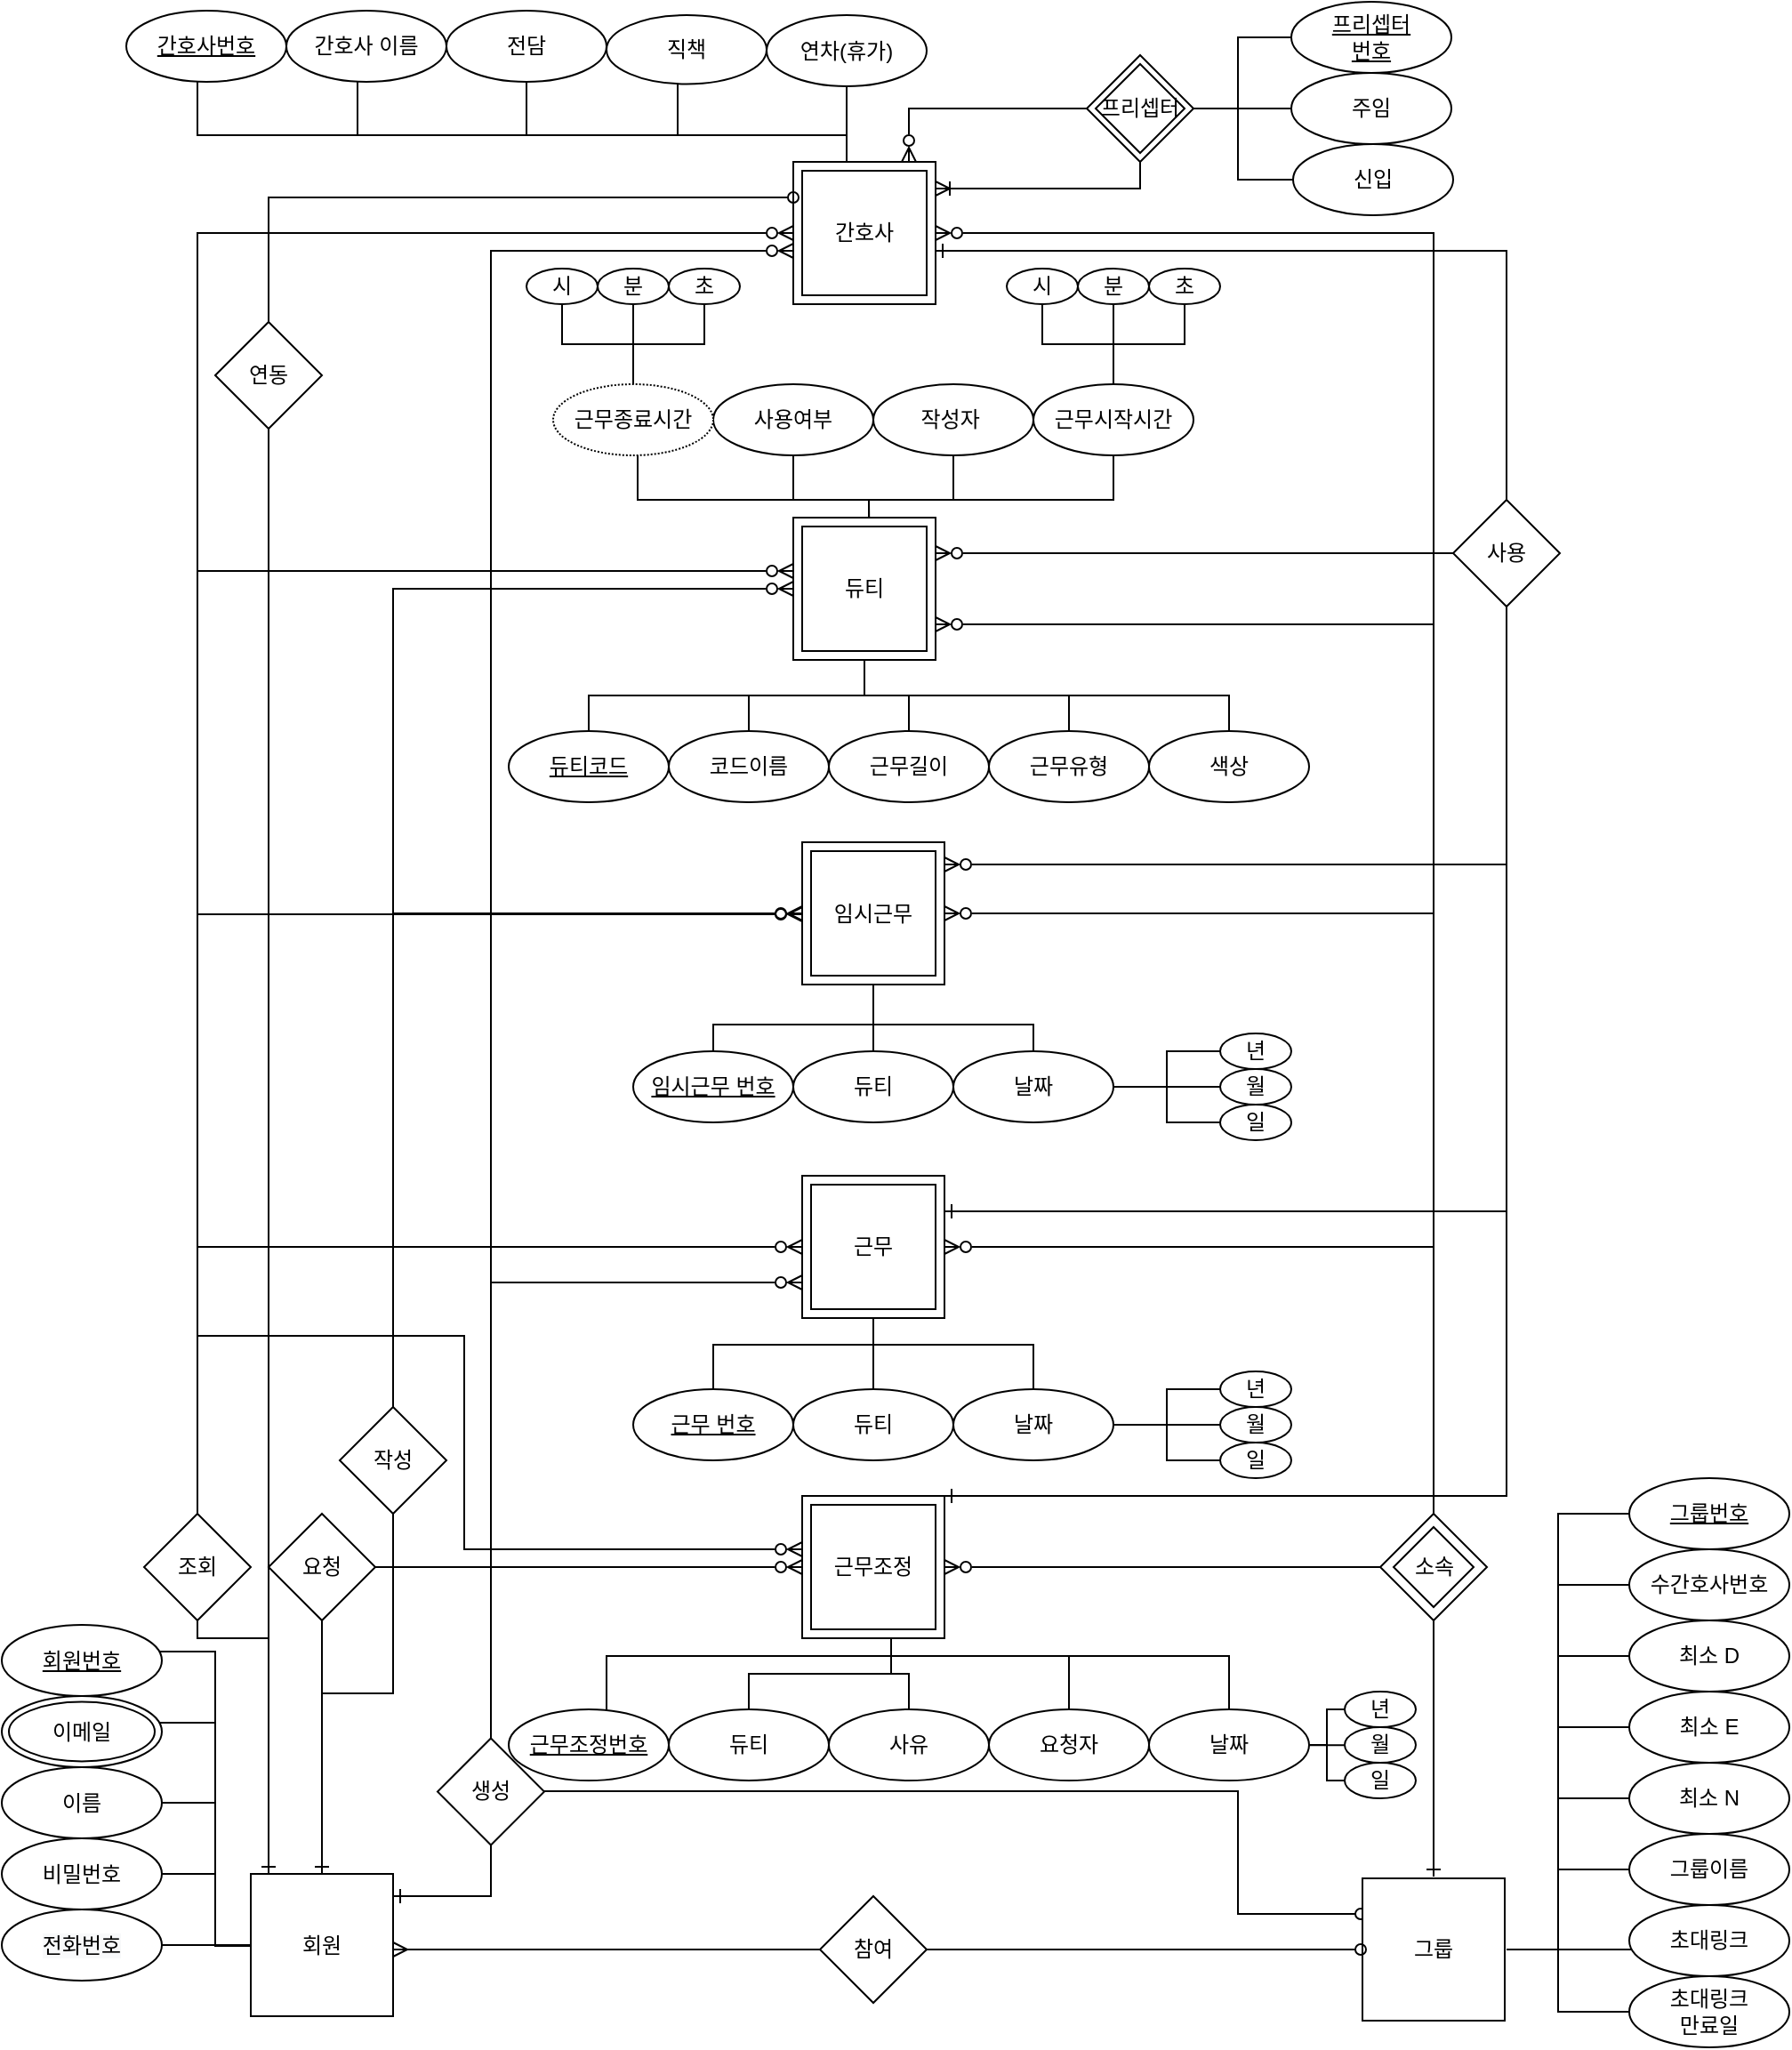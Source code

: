 <mxfile version="18.0.2" type="github">
  <diagram id="4EpchtD3IDfHmD8kFyGa" name="Page-1">
    <mxGraphModel dx="3609" dy="1096" grid="0" gridSize="10" guides="1" tooltips="1" connect="1" arrows="1" fold="1" page="0" pageScale="1" pageWidth="827" pageHeight="1169" math="0" shadow="0">
      <root>
        <mxCell id="0" />
        <mxCell id="1" parent="0" />
        <mxCell id="8fKw8b_0YmTUgYmf6SGM-448" style="edgeStyle=orthogonalEdgeStyle;rounded=0;orthogonalLoop=1;jettySize=auto;html=1;startArrow=ERmany;startFill=0;endArrow=none;endFill=0;" parent="1" source="8fKw8b_0YmTUgYmf6SGM-443" target="8fKw8b_0YmTUgYmf6SGM-446" edge="1">
          <mxGeometry relative="1" as="geometry">
            <Array as="points">
              <mxPoint x="-1755" y="765" />
              <mxPoint x="-1755" y="765" />
            </Array>
          </mxGeometry>
        </mxCell>
        <mxCell id="8fKw8b_0YmTUgYmf6SGM-471" style="edgeStyle=orthogonalEdgeStyle;rounded=0;orthogonalLoop=1;jettySize=auto;html=1;startArrow=ERone;startFill=0;endArrow=none;endFill=0;" parent="1" source="8fKw8b_0YmTUgYmf6SGM-443" target="8fKw8b_0YmTUgYmf6SGM-470" edge="1">
          <mxGeometry relative="1" as="geometry">
            <Array as="points">
              <mxPoint x="-1835" y="735" />
            </Array>
          </mxGeometry>
        </mxCell>
        <mxCell id="8fKw8b_0YmTUgYmf6SGM-474" style="edgeStyle=orthogonalEdgeStyle;rounded=0;orthogonalLoop=1;jettySize=auto;html=1;startArrow=ERone;startFill=0;endArrow=none;endFill=0;" parent="1" source="8fKw8b_0YmTUgYmf6SGM-443" target="8fKw8b_0YmTUgYmf6SGM-473" edge="1">
          <mxGeometry relative="1" as="geometry">
            <mxPoint x="-1920" y="577.5" as="targetPoint" />
            <Array as="points" />
          </mxGeometry>
        </mxCell>
        <mxCell id="lUKdzlRTJb9LwowAkQrS-51" style="edgeStyle=orthogonalEdgeStyle;rounded=0;orthogonalLoop=1;jettySize=auto;html=1;startArrow=ERone;startFill=0;endArrow=none;endFill=0;" parent="1" source="8fKw8b_0YmTUgYmf6SGM-443" target="lUKdzlRTJb9LwowAkQrS-52" edge="1">
          <mxGeometry relative="1" as="geometry">
            <mxPoint x="-1950" y="-204.857" as="targetPoint" />
            <Array as="points">
              <mxPoint x="-1960" y="-80" />
            </Array>
          </mxGeometry>
        </mxCell>
        <mxCell id="ZpLJ7dDokhhiZ4Q-hTu--1" style="edgeStyle=orthogonalEdgeStyle;rounded=0;orthogonalLoop=1;jettySize=auto;html=1;endArrow=none;endFill=0;startArrow=ERone;startFill=0;" parent="1" source="8fKw8b_0YmTUgYmf6SGM-443" target="ZpLJ7dDokhhiZ4Q-hTu--2" edge="1">
          <mxGeometry relative="1" as="geometry">
            <mxPoint x="-1850" y="420" as="targetPoint" />
            <Array as="points">
              <mxPoint x="-1960" y="590" />
              <mxPoint x="-2000" y="590" />
            </Array>
          </mxGeometry>
        </mxCell>
        <mxCell id="8fKw8b_0YmTUgYmf6SGM-443" value="회원" style="whiteSpace=wrap;html=1;aspect=fixed;" parent="1" vertex="1">
          <mxGeometry x="-1970" y="722.5" width="80" height="80" as="geometry" />
        </mxCell>
        <mxCell id="8fKw8b_0YmTUgYmf6SGM-481" style="edgeStyle=orthogonalEdgeStyle;rounded=0;orthogonalLoop=1;jettySize=auto;html=1;startArrow=oval;startFill=0;endArrow=none;endFill=0;" parent="1" source="8fKw8b_0YmTUgYmf6SGM-444" target="8fKw8b_0YmTUgYmf6SGM-470" edge="1">
          <mxGeometry relative="1" as="geometry">
            <Array as="points">
              <mxPoint x="-1415" y="745" />
              <mxPoint x="-1415" y="676" />
            </Array>
          </mxGeometry>
        </mxCell>
        <mxCell id="2fFDk-FKxjFrM0BN9jH3-3" style="edgeStyle=orthogonalEdgeStyle;rounded=0;orthogonalLoop=1;jettySize=auto;html=1;endArrow=none;endFill=0;" edge="1" parent="1" source="8fKw8b_0YmTUgYmf6SGM-444" target="2fFDk-FKxjFrM0BN9jH3-2">
          <mxGeometry relative="1" as="geometry">
            <Array as="points">
              <mxPoint x="-1235" y="765" />
              <mxPoint x="-1235" y="800" />
            </Array>
          </mxGeometry>
        </mxCell>
        <mxCell id="8fKw8b_0YmTUgYmf6SGM-444" value="그룹" style="whiteSpace=wrap;html=1;aspect=fixed;perimeterSpacing=1;gradientColor=none;" parent="1" vertex="1">
          <mxGeometry x="-1345" y="725" width="80" height="80" as="geometry" />
        </mxCell>
        <mxCell id="8fKw8b_0YmTUgYmf6SGM-450" style="edgeStyle=orthogonalEdgeStyle;rounded=0;orthogonalLoop=1;jettySize=auto;html=1;startArrow=none;startFill=0;endArrow=oval;endFill=0;" parent="1" source="8fKw8b_0YmTUgYmf6SGM-446" target="8fKw8b_0YmTUgYmf6SGM-444" edge="1">
          <mxGeometry relative="1" as="geometry" />
        </mxCell>
        <mxCell id="8fKw8b_0YmTUgYmf6SGM-446" value="참여" style="rhombus;whiteSpace=wrap;html=1;" parent="1" vertex="1">
          <mxGeometry x="-1650" y="735" width="60" height="60" as="geometry" />
        </mxCell>
        <mxCell id="8fKw8b_0YmTUgYmf6SGM-462" style="edgeStyle=orthogonalEdgeStyle;rounded=0;orthogonalLoop=1;jettySize=auto;html=1;startArrow=none;startFill=0;endArrow=ERone;endFill=0;" parent="1" source="8fKw8b_0YmTUgYmf6SGM-451" target="8fKw8b_0YmTUgYmf6SGM-444" edge="1">
          <mxGeometry relative="1" as="geometry" />
        </mxCell>
        <mxCell id="8fKw8b_0YmTUgYmf6SGM-451" value="" style="rhombus;whiteSpace=wrap;html=1;" parent="1" vertex="1">
          <mxGeometry x="-1335" y="520" width="60" height="60" as="geometry" />
        </mxCell>
        <mxCell id="8fKw8b_0YmTUgYmf6SGM-457" style="edgeStyle=orthogonalEdgeStyle;rounded=0;orthogonalLoop=1;jettySize=auto;html=1;startArrow=ERzeroToMany;startFill=0;endArrow=none;endFill=0;" parent="1" source="8fKw8b_0YmTUgYmf6SGM-452" target="8fKw8b_0YmTUgYmf6SGM-451" edge="1">
          <mxGeometry relative="1" as="geometry">
            <mxPoint x="-1405.053" y="500.023" as="targetPoint" />
          </mxGeometry>
        </mxCell>
        <mxCell id="8fKw8b_0YmTUgYmf6SGM-480" style="edgeStyle=orthogonalEdgeStyle;rounded=0;orthogonalLoop=1;jettySize=auto;html=1;startArrow=ERzeroToMany;startFill=0;endArrow=none;endFill=0;" parent="1" source="8fKw8b_0YmTUgYmf6SGM-452" target="8fKw8b_0YmTUgYmf6SGM-463" edge="1">
          <mxGeometry relative="1" as="geometry" />
        </mxCell>
        <mxCell id="8fKw8b_0YmTUgYmf6SGM-541" style="edgeStyle=orthogonalEdgeStyle;rounded=0;orthogonalLoop=1;jettySize=auto;html=1;startArrow=none;startFill=0;endArrow=none;endFill=0;" parent="1" source="8fKw8b_0YmTUgYmf6SGM-452" target="8fKw8b_0YmTUgYmf6SGM-529" edge="1">
          <mxGeometry relative="1" as="geometry">
            <Array as="points">
              <mxPoint x="-1620" y="245" />
              <mxPoint x="-1710" y="245" />
            </Array>
          </mxGeometry>
        </mxCell>
        <mxCell id="8fKw8b_0YmTUgYmf6SGM-542" style="edgeStyle=orthogonalEdgeStyle;rounded=0;orthogonalLoop=1;jettySize=auto;html=1;startArrow=none;startFill=0;endArrow=none;endFill=0;" parent="1" source="8fKw8b_0YmTUgYmf6SGM-452" target="8fKw8b_0YmTUgYmf6SGM-533" edge="1">
          <mxGeometry relative="1" as="geometry">
            <Array as="points">
              <mxPoint x="-1620" y="245" />
              <mxPoint x="-1530" y="245" />
            </Array>
          </mxGeometry>
        </mxCell>
        <mxCell id="8fKw8b_0YmTUgYmf6SGM-452" value="" style="whiteSpace=wrap;html=1;aspect=fixed;perimeterSpacing=0;" parent="1" vertex="1">
          <mxGeometry x="-1660" y="142.5" width="80" height="80" as="geometry" />
        </mxCell>
        <mxCell id="8fKw8b_0YmTUgYmf6SGM-458" style="edgeStyle=orthogonalEdgeStyle;rounded=0;orthogonalLoop=1;jettySize=auto;html=1;startArrow=ERzeroToMany;startFill=0;endArrow=none;endFill=0;" parent="1" source="8fKw8b_0YmTUgYmf6SGM-453" target="8fKw8b_0YmTUgYmf6SGM-451" edge="1">
          <mxGeometry relative="1" as="geometry">
            <mxPoint x="-1405.053" y="500.023" as="targetPoint" />
          </mxGeometry>
        </mxCell>
        <mxCell id="8fKw8b_0YmTUgYmf6SGM-479" style="edgeStyle=orthogonalEdgeStyle;rounded=0;orthogonalLoop=1;jettySize=auto;html=1;startArrow=ERzeroToMany;startFill=0;endArrow=none;endFill=0;" parent="1" source="8fKw8b_0YmTUgYmf6SGM-453" target="8fKw8b_0YmTUgYmf6SGM-470" edge="1">
          <mxGeometry relative="1" as="geometry">
            <Array as="points">
              <mxPoint x="-1835" y="390" />
            </Array>
          </mxGeometry>
        </mxCell>
        <mxCell id="8fKw8b_0YmTUgYmf6SGM-527" style="edgeStyle=orthogonalEdgeStyle;rounded=0;orthogonalLoop=1;jettySize=auto;html=1;startArrow=none;startFill=0;endArrow=none;endFill=0;" parent="1" source="8fKw8b_0YmTUgYmf6SGM-453" target="8fKw8b_0YmTUgYmf6SGM-517" edge="1">
          <mxGeometry relative="1" as="geometry">
            <Array as="points">
              <mxPoint x="-1620" y="425" />
              <mxPoint x="-1710" y="425" />
            </Array>
          </mxGeometry>
        </mxCell>
        <mxCell id="8fKw8b_0YmTUgYmf6SGM-528" style="edgeStyle=orthogonalEdgeStyle;rounded=0;orthogonalLoop=1;jettySize=auto;html=1;startArrow=none;startFill=0;endArrow=none;endFill=0;" parent="1" source="8fKw8b_0YmTUgYmf6SGM-453" target="8fKw8b_0YmTUgYmf6SGM-522" edge="1">
          <mxGeometry relative="1" as="geometry">
            <Array as="points">
              <mxPoint x="-1620" y="425" />
              <mxPoint x="-1530" y="425" />
            </Array>
          </mxGeometry>
        </mxCell>
        <mxCell id="8fKw8b_0YmTUgYmf6SGM-453" value="" style="whiteSpace=wrap;html=1;aspect=fixed;" parent="1" vertex="1">
          <mxGeometry x="-1660" y="330" width="80" height="80" as="geometry" />
        </mxCell>
        <mxCell id="8fKw8b_0YmTUgYmf6SGM-476" style="edgeStyle=orthogonalEdgeStyle;rounded=0;orthogonalLoop=1;jettySize=auto;html=1;startArrow=ERzeroToMany;startFill=0;endArrow=none;endFill=0;" parent="1" source="8fKw8b_0YmTUgYmf6SGM-636" target="8fKw8b_0YmTUgYmf6SGM-463" edge="1">
          <mxGeometry relative="1" as="geometry">
            <mxPoint x="-1660" as="sourcePoint" />
            <Array as="points">
              <mxPoint x="-1890" />
            </Array>
          </mxGeometry>
        </mxCell>
        <mxCell id="8fKw8b_0YmTUgYmf6SGM-460" style="edgeStyle=orthogonalEdgeStyle;rounded=0;orthogonalLoop=1;jettySize=auto;html=1;startArrow=ERzeroToMany;startFill=0;endArrow=none;endFill=0;" parent="1" source="8fKw8b_0YmTUgYmf6SGM-623" target="8fKw8b_0YmTUgYmf6SGM-451" edge="1">
          <mxGeometry relative="1" as="geometry">
            <mxPoint x="-1580" y="550" as="sourcePoint" />
            <Array as="points">
              <mxPoint x="-1525" y="550" />
              <mxPoint x="-1525" y="550" />
            </Array>
          </mxGeometry>
        </mxCell>
        <mxCell id="8fKw8b_0YmTUgYmf6SGM-464" style="edgeStyle=orthogonalEdgeStyle;rounded=0;orthogonalLoop=1;jettySize=auto;html=1;startArrow=ERzeroToMany;startFill=0;endArrow=none;endFill=0;" parent="1" source="8fKw8b_0YmTUgYmf6SGM-623" target="8fKw8b_0YmTUgYmf6SGM-473" edge="1">
          <mxGeometry relative="1" as="geometry">
            <mxPoint x="-1660" y="550" as="sourcePoint" />
            <Array as="points" />
          </mxGeometry>
        </mxCell>
        <mxCell id="8fKw8b_0YmTUgYmf6SGM-461" style="edgeStyle=orthogonalEdgeStyle;rounded=0;orthogonalLoop=1;jettySize=auto;html=1;startArrow=ERzeroToMany;startFill=0;endArrow=none;endFill=0;" parent="1" source="8fKw8b_0YmTUgYmf6SGM-612" target="8fKw8b_0YmTUgYmf6SGM-451" edge="1">
          <mxGeometry relative="1" as="geometry">
            <mxPoint x="-1585" y="-185" as="sourcePoint" />
            <mxPoint x="-1405.053" y="500.023" as="targetPoint" />
          </mxGeometry>
        </mxCell>
        <mxCell id="8fKw8b_0YmTUgYmf6SGM-472" style="edgeStyle=orthogonalEdgeStyle;rounded=0;orthogonalLoop=1;jettySize=auto;html=1;startArrow=ERzeroToMany;startFill=0;endArrow=none;endFill=0;" parent="1" source="8fKw8b_0YmTUgYmf6SGM-612" target="8fKw8b_0YmTUgYmf6SGM-470" edge="1">
          <mxGeometry relative="1" as="geometry">
            <mxPoint x="-1665" y="-185" as="sourcePoint" />
            <Array as="points">
              <mxPoint x="-1835" y="-190" />
            </Array>
          </mxGeometry>
        </mxCell>
        <mxCell id="8fKw8b_0YmTUgYmf6SGM-465" style="edgeStyle=orthogonalEdgeStyle;rounded=0;orthogonalLoop=1;jettySize=auto;html=1;startArrow=none;startFill=0;endArrow=ERone;endFill=0;" parent="1" source="8fKw8b_0YmTUgYmf6SGM-463" target="8fKw8b_0YmTUgYmf6SGM-443" edge="1">
          <mxGeometry relative="1" as="geometry">
            <Array as="points">
              <mxPoint x="-1890" y="621" />
              <mxPoint x="-1930" y="621" />
            </Array>
          </mxGeometry>
        </mxCell>
        <mxCell id="8fKw8b_0YmTUgYmf6SGM-463" value="작성" style="rhombus;whiteSpace=wrap;html=1;" parent="1" vertex="1">
          <mxGeometry x="-1920" y="460" width="60" height="60" as="geometry" />
        </mxCell>
        <mxCell id="8fKw8b_0YmTUgYmf6SGM-470" value="생성" style="rhombus;whiteSpace=wrap;html=1;" parent="1" vertex="1">
          <mxGeometry x="-1865" y="646.25" width="60" height="60" as="geometry" />
        </mxCell>
        <mxCell id="8fKw8b_0YmTUgYmf6SGM-473" value="요청" style="rhombus;whiteSpace=wrap;html=1;" parent="1" vertex="1">
          <mxGeometry x="-1960" y="520" width="60" height="60" as="geometry" />
        </mxCell>
        <mxCell id="8fKw8b_0YmTUgYmf6SGM-489" style="edgeStyle=orthogonalEdgeStyle;rounded=0;orthogonalLoop=1;jettySize=auto;html=1;startArrow=none;startFill=0;endArrow=none;endFill=0;" parent="1" source="8fKw8b_0YmTUgYmf6SGM-482" target="8fKw8b_0YmTUgYmf6SGM-444" edge="1">
          <mxGeometry relative="1" as="geometry">
            <Array as="points">
              <mxPoint x="-1235" y="520" />
              <mxPoint x="-1235" y="765" />
            </Array>
          </mxGeometry>
        </mxCell>
        <mxCell id="8fKw8b_0YmTUgYmf6SGM-482" value="&lt;u&gt;그룹번호&lt;/u&gt;" style="ellipse;whiteSpace=wrap;html=1;" parent="1" vertex="1">
          <mxGeometry x="-1195" y="500" width="90" height="40" as="geometry" />
        </mxCell>
        <mxCell id="8fKw8b_0YmTUgYmf6SGM-490" style="edgeStyle=orthogonalEdgeStyle;rounded=0;orthogonalLoop=1;jettySize=auto;html=1;startArrow=none;startFill=0;endArrow=none;endFill=0;" parent="1" source="8fKw8b_0YmTUgYmf6SGM-483" target="8fKw8b_0YmTUgYmf6SGM-444" edge="1">
          <mxGeometry relative="1" as="geometry">
            <Array as="points">
              <mxPoint x="-1235" y="560" />
              <mxPoint x="-1235" y="765" />
            </Array>
          </mxGeometry>
        </mxCell>
        <mxCell id="8fKw8b_0YmTUgYmf6SGM-483" value="수간호사번호" style="ellipse;whiteSpace=wrap;html=1;" parent="1" vertex="1">
          <mxGeometry x="-1195" y="540" width="90" height="40" as="geometry" />
        </mxCell>
        <mxCell id="8fKw8b_0YmTUgYmf6SGM-491" style="edgeStyle=orthogonalEdgeStyle;rounded=0;orthogonalLoop=1;jettySize=auto;html=1;startArrow=none;startFill=0;endArrow=none;endFill=0;" parent="1" source="8fKw8b_0YmTUgYmf6SGM-484" target="8fKw8b_0YmTUgYmf6SGM-444" edge="1">
          <mxGeometry relative="1" as="geometry">
            <Array as="points">
              <mxPoint x="-1235" y="600" />
              <mxPoint x="-1235" y="765" />
            </Array>
          </mxGeometry>
        </mxCell>
        <mxCell id="8fKw8b_0YmTUgYmf6SGM-484" value="최소 D" style="ellipse;whiteSpace=wrap;html=1;" parent="1" vertex="1">
          <mxGeometry x="-1195" y="580" width="90" height="40" as="geometry" />
        </mxCell>
        <mxCell id="8fKw8b_0YmTUgYmf6SGM-492" style="edgeStyle=orthogonalEdgeStyle;rounded=0;orthogonalLoop=1;jettySize=auto;html=1;startArrow=none;startFill=0;endArrow=none;endFill=0;" parent="1" source="8fKw8b_0YmTUgYmf6SGM-485" target="8fKw8b_0YmTUgYmf6SGM-444" edge="1">
          <mxGeometry relative="1" as="geometry">
            <Array as="points">
              <mxPoint x="-1235" y="640" />
              <mxPoint x="-1235" y="765" />
            </Array>
          </mxGeometry>
        </mxCell>
        <mxCell id="8fKw8b_0YmTUgYmf6SGM-485" value="최소 E" style="ellipse;whiteSpace=wrap;html=1;" parent="1" vertex="1">
          <mxGeometry x="-1195" y="620" width="90" height="40" as="geometry" />
        </mxCell>
        <mxCell id="8fKw8b_0YmTUgYmf6SGM-493" style="edgeStyle=orthogonalEdgeStyle;rounded=0;orthogonalLoop=1;jettySize=auto;html=1;startArrow=none;startFill=0;endArrow=none;endFill=0;" parent="1" source="8fKw8b_0YmTUgYmf6SGM-486" target="8fKw8b_0YmTUgYmf6SGM-444" edge="1">
          <mxGeometry relative="1" as="geometry">
            <Array as="points">
              <mxPoint x="-1235" y="680" />
              <mxPoint x="-1235" y="765" />
            </Array>
          </mxGeometry>
        </mxCell>
        <mxCell id="8fKw8b_0YmTUgYmf6SGM-486" value="최소 N" style="ellipse;whiteSpace=wrap;html=1;" parent="1" vertex="1">
          <mxGeometry x="-1195" y="660" width="90" height="40" as="geometry" />
        </mxCell>
        <mxCell id="8fKw8b_0YmTUgYmf6SGM-494" style="edgeStyle=orthogonalEdgeStyle;rounded=0;orthogonalLoop=1;jettySize=auto;html=1;startArrow=none;startFill=0;endArrow=none;endFill=0;" parent="1" source="8fKw8b_0YmTUgYmf6SGM-487" target="8fKw8b_0YmTUgYmf6SGM-444" edge="1">
          <mxGeometry relative="1" as="geometry">
            <Array as="points">
              <mxPoint x="-1235" y="720" />
              <mxPoint x="-1235" y="765" />
            </Array>
          </mxGeometry>
        </mxCell>
        <mxCell id="8fKw8b_0YmTUgYmf6SGM-487" value="그룹이름" style="ellipse;whiteSpace=wrap;html=1;" parent="1" vertex="1">
          <mxGeometry x="-1195" y="700" width="90" height="40" as="geometry" />
        </mxCell>
        <mxCell id="8fKw8b_0YmTUgYmf6SGM-495" style="edgeStyle=orthogonalEdgeStyle;rounded=0;orthogonalLoop=1;jettySize=auto;html=1;startArrow=none;startFill=0;endArrow=none;endFill=0;" parent="1" source="8fKw8b_0YmTUgYmf6SGM-488" target="8fKw8b_0YmTUgYmf6SGM-444" edge="1">
          <mxGeometry relative="1" as="geometry">
            <mxPoint x="-1305" y="805" as="targetPoint" />
            <Array as="points">
              <mxPoint x="-1205" y="765" />
              <mxPoint x="-1205" y="765" />
            </Array>
          </mxGeometry>
        </mxCell>
        <mxCell id="8fKw8b_0YmTUgYmf6SGM-488" value="초대링크" style="ellipse;whiteSpace=wrap;html=1;" parent="1" vertex="1">
          <mxGeometry x="-1195" y="740" width="90" height="40" as="geometry" />
        </mxCell>
        <mxCell id="8fKw8b_0YmTUgYmf6SGM-505" style="edgeStyle=orthogonalEdgeStyle;rounded=0;orthogonalLoop=1;jettySize=auto;html=1;startArrow=none;startFill=0;endArrow=none;endFill=0;" parent="1" source="8fKw8b_0YmTUgYmf6SGM-496" target="8fKw8b_0YmTUgYmf6SGM-443" edge="1">
          <mxGeometry relative="1" as="geometry">
            <Array as="points">
              <mxPoint x="-1990" y="723" />
              <mxPoint x="-1990" y="763" />
            </Array>
          </mxGeometry>
        </mxCell>
        <mxCell id="8fKw8b_0YmTUgYmf6SGM-496" value="비밀번호" style="ellipse;whiteSpace=wrap;html=1;" parent="1" vertex="1">
          <mxGeometry x="-2110" y="702.5" width="90" height="40" as="geometry" />
        </mxCell>
        <mxCell id="8fKw8b_0YmTUgYmf6SGM-506" style="edgeStyle=orthogonalEdgeStyle;rounded=0;orthogonalLoop=1;jettySize=auto;html=1;startArrow=none;startFill=0;endArrow=none;endFill=0;" parent="1" source="8fKw8b_0YmTUgYmf6SGM-497" target="8fKw8b_0YmTUgYmf6SGM-443" edge="1">
          <mxGeometry relative="1" as="geometry" />
        </mxCell>
        <mxCell id="8fKw8b_0YmTUgYmf6SGM-497" value="&#xa;&#xa;&lt;span style=&quot;color: rgb(0, 0, 0); font-family: helvetica; font-size: 12px; font-style: normal; font-weight: 400; letter-spacing: normal; text-align: center; text-indent: 0px; text-transform: none; word-spacing: 0px; background-color: rgb(248, 249, 250); display: inline; float: none;&quot;&gt;전화번호&lt;/span&gt;&#xa;&#xa;" style="ellipse;whiteSpace=wrap;html=1;perimeterSpacing=0;" parent="1" vertex="1">
          <mxGeometry x="-2110" y="742.5" width="90" height="40" as="geometry" />
        </mxCell>
        <mxCell id="8fKw8b_0YmTUgYmf6SGM-503" style="edgeStyle=orthogonalEdgeStyle;rounded=0;orthogonalLoop=1;jettySize=auto;html=1;startArrow=none;startFill=0;endArrow=none;endFill=0;" parent="1" source="8fKw8b_0YmTUgYmf6SGM-498" target="8fKw8b_0YmTUgYmf6SGM-443" edge="1">
          <mxGeometry relative="1" as="geometry">
            <Array as="points">
              <mxPoint x="-1990" y="637.5" />
              <mxPoint x="-1990" y="762.5" />
            </Array>
          </mxGeometry>
        </mxCell>
        <mxCell id="8fKw8b_0YmTUgYmf6SGM-498" value="" style="ellipse;whiteSpace=wrap;html=1;" parent="1" vertex="1">
          <mxGeometry x="-2110" y="622.5" width="90" height="40" as="geometry" />
        </mxCell>
        <mxCell id="8fKw8b_0YmTUgYmf6SGM-673" style="edgeStyle=orthogonalEdgeStyle;rounded=0;orthogonalLoop=1;jettySize=auto;html=1;startArrow=none;startFill=0;endArrow=none;endFill=0;" parent="1" source="8fKw8b_0YmTUgYmf6SGM-499" target="8fKw8b_0YmTUgYmf6SGM-443" edge="1">
          <mxGeometry relative="1" as="geometry">
            <Array as="points">
              <mxPoint x="-1990" y="682.5" />
              <mxPoint x="-1990" y="762.5" />
            </Array>
          </mxGeometry>
        </mxCell>
        <mxCell id="8fKw8b_0YmTUgYmf6SGM-499" value="이름" style="ellipse;whiteSpace=wrap;html=1;" parent="1" vertex="1">
          <mxGeometry x="-2110" y="662.5" width="90" height="40" as="geometry" />
        </mxCell>
        <mxCell id="8fKw8b_0YmTUgYmf6SGM-504" style="edgeStyle=orthogonalEdgeStyle;rounded=0;orthogonalLoop=1;jettySize=auto;html=1;startArrow=none;startFill=0;endArrow=none;endFill=0;" parent="1" source="8fKw8b_0YmTUgYmf6SGM-500" target="8fKw8b_0YmTUgYmf6SGM-443" edge="1">
          <mxGeometry relative="1" as="geometry">
            <Array as="points">
              <mxPoint x="-1990" y="597.5" />
              <mxPoint x="-1990" y="762.5" />
            </Array>
          </mxGeometry>
        </mxCell>
        <mxCell id="8fKw8b_0YmTUgYmf6SGM-500" value="&lt;u&gt;회원번호&lt;/u&gt;" style="ellipse;whiteSpace=wrap;html=1;" parent="1" vertex="1">
          <mxGeometry x="-2110" y="582.5" width="90" height="40" as="geometry" />
        </mxCell>
        <mxCell id="8fKw8b_0YmTUgYmf6SGM-517" value="&lt;u&gt;근무 번호&lt;/u&gt;" style="ellipse;whiteSpace=wrap;html=1;" parent="1" vertex="1">
          <mxGeometry x="-1755" y="450" width="90" height="40" as="geometry" />
        </mxCell>
        <mxCell id="8fKw8b_0YmTUgYmf6SGM-519" style="edgeStyle=orthogonalEdgeStyle;rounded=0;orthogonalLoop=1;jettySize=auto;html=1;startArrow=none;startFill=0;endArrow=none;endFill=0;" parent="1" source="8fKw8b_0YmTUgYmf6SGM-522" target="8fKw8b_0YmTUgYmf6SGM-524" edge="1">
          <mxGeometry relative="1" as="geometry" />
        </mxCell>
        <mxCell id="8fKw8b_0YmTUgYmf6SGM-520" style="edgeStyle=orthogonalEdgeStyle;rounded=0;orthogonalLoop=1;jettySize=auto;html=1;startArrow=none;startFill=0;endArrow=none;endFill=0;" parent="1" source="8fKw8b_0YmTUgYmf6SGM-522" target="8fKw8b_0YmTUgYmf6SGM-525" edge="1">
          <mxGeometry relative="1" as="geometry" />
        </mxCell>
        <mxCell id="8fKw8b_0YmTUgYmf6SGM-521" style="edgeStyle=orthogonalEdgeStyle;rounded=0;orthogonalLoop=1;jettySize=auto;html=1;startArrow=none;startFill=0;endArrow=none;endFill=0;" parent="1" source="8fKw8b_0YmTUgYmf6SGM-522" target="8fKw8b_0YmTUgYmf6SGM-523" edge="1">
          <mxGeometry relative="1" as="geometry" />
        </mxCell>
        <mxCell id="8fKw8b_0YmTUgYmf6SGM-522" value="날짜" style="ellipse;whiteSpace=wrap;html=1;" parent="1" vertex="1">
          <mxGeometry x="-1575" y="450" width="90" height="40" as="geometry" />
        </mxCell>
        <mxCell id="8fKw8b_0YmTUgYmf6SGM-523" value="일" style="ellipse;whiteSpace=wrap;html=1;" parent="1" vertex="1">
          <mxGeometry x="-1425" y="480" width="40" height="20" as="geometry" />
        </mxCell>
        <mxCell id="8fKw8b_0YmTUgYmf6SGM-524" value="월" style="ellipse;whiteSpace=wrap;html=1;" parent="1" vertex="1">
          <mxGeometry x="-1425" y="460" width="40" height="20" as="geometry" />
        </mxCell>
        <mxCell id="8fKw8b_0YmTUgYmf6SGM-525" value="년" style="ellipse;whiteSpace=wrap;html=1;" parent="1" vertex="1">
          <mxGeometry x="-1425" y="440" width="40" height="20" as="geometry" />
        </mxCell>
        <mxCell id="8fKw8b_0YmTUgYmf6SGM-529" value="&lt;u&gt;임시근무 번호&lt;/u&gt;" style="ellipse;whiteSpace=wrap;html=1;" parent="1" vertex="1">
          <mxGeometry x="-1755" y="260" width="90" height="40" as="geometry" />
        </mxCell>
        <mxCell id="8fKw8b_0YmTUgYmf6SGM-532" style="edgeStyle=orthogonalEdgeStyle;rounded=0;orthogonalLoop=1;jettySize=auto;html=1;startArrow=none;startFill=0;endArrow=none;endFill=0;" parent="1" source="8fKw8b_0YmTUgYmf6SGM-533" target="8fKw8b_0YmTUgYmf6SGM-537" edge="1">
          <mxGeometry relative="1" as="geometry" />
        </mxCell>
        <mxCell id="8fKw8b_0YmTUgYmf6SGM-533" value="날짜" style="ellipse;whiteSpace=wrap;html=1;" parent="1" vertex="1">
          <mxGeometry x="-1575" y="260" width="90" height="40" as="geometry" />
        </mxCell>
        <mxCell id="8fKw8b_0YmTUgYmf6SGM-534" value="일" style="ellipse;whiteSpace=wrap;html=1;" parent="1" vertex="1">
          <mxGeometry x="-1425" y="290" width="40" height="20" as="geometry" />
        </mxCell>
        <mxCell id="8fKw8b_0YmTUgYmf6SGM-535" style="edgeStyle=orthogonalEdgeStyle;rounded=0;orthogonalLoop=1;jettySize=auto;html=1;startArrow=none;startFill=0;endArrow=none;endFill=0;" parent="1" source="8fKw8b_0YmTUgYmf6SGM-534" target="8fKw8b_0YmTUgYmf6SGM-533" edge="1">
          <mxGeometry relative="1" as="geometry">
            <mxPoint x="-1530" y="300" as="targetPoint" />
          </mxGeometry>
        </mxCell>
        <mxCell id="8fKw8b_0YmTUgYmf6SGM-537" value="년" style="ellipse;whiteSpace=wrap;html=1;" parent="1" vertex="1">
          <mxGeometry x="-1425" y="249.97" width="40" height="20" as="geometry" />
        </mxCell>
        <mxCell id="8fKw8b_0YmTUgYmf6SGM-536" value="월" style="ellipse;whiteSpace=wrap;html=1;" parent="1" vertex="1">
          <mxGeometry x="-1425" y="269.97" width="40" height="20" as="geometry" />
        </mxCell>
        <mxCell id="8fKw8b_0YmTUgYmf6SGM-538" value="" style="edgeStyle=orthogonalEdgeStyle;rounded=0;orthogonalLoop=1;jettySize=auto;html=1;startArrow=none;startFill=0;endArrow=none;endFill=0;" parent="1" source="8fKw8b_0YmTUgYmf6SGM-533" target="8fKw8b_0YmTUgYmf6SGM-536" edge="1">
          <mxGeometry relative="1" as="geometry">
            <mxPoint x="-1370" y="330" as="targetPoint" />
            <mxPoint x="-1485" y="280" as="sourcePoint" />
          </mxGeometry>
        </mxCell>
        <mxCell id="8fKw8b_0YmTUgYmf6SGM-681" style="edgeStyle=orthogonalEdgeStyle;rounded=0;orthogonalLoop=1;jettySize=auto;html=1;startArrow=ERoneToMany;startFill=0;endArrow=none;endFill=0;" parent="1" source="8fKw8b_0YmTUgYmf6SGM-612" target="8fKw8b_0YmTUgYmf6SGM-680" edge="1">
          <mxGeometry relative="1" as="geometry">
            <Array as="points">
              <mxPoint x="-1470" y="-225" />
            </Array>
          </mxGeometry>
        </mxCell>
        <mxCell id="lUKdzlRTJb9LwowAkQrS-15" style="edgeStyle=orthogonalEdgeStyle;rounded=0;orthogonalLoop=1;jettySize=auto;html=1;startArrow=ERone;startFill=0;endArrow=none;endFill=0;" parent="1" source="8fKw8b_0YmTUgYmf6SGM-612" target="lUKdzlRTJb9LwowAkQrS-4" edge="1">
          <mxGeometry relative="1" as="geometry">
            <Array as="points">
              <mxPoint x="-1264" y="-190" />
            </Array>
          </mxGeometry>
        </mxCell>
        <mxCell id="8fKw8b_0YmTUgYmf6SGM-612" value="" style="whiteSpace=wrap;html=1;aspect=fixed;gradientColor=#ffffff;gradientDirection=south;strokeColor=default;rounded=0;" parent="1" vertex="1">
          <mxGeometry x="-1665" y="-240" width="80" height="80" as="geometry" />
        </mxCell>
        <mxCell id="8fKw8b_0YmTUgYmf6SGM-679" style="edgeStyle=orthogonalEdgeStyle;rounded=0;orthogonalLoop=1;jettySize=auto;html=1;startArrow=none;startFill=0;endArrow=none;endFill=0;" parent="1" source="8fKw8b_0YmTUgYmf6SGM-613" target="8fKw8b_0YmTUgYmf6SGM-612" edge="1">
          <mxGeometry relative="1" as="geometry">
            <mxPoint x="-1820" y="-230" as="targetPoint" />
            <Array as="points">
              <mxPoint x="-2000" y="-255" />
              <mxPoint x="-1635" y="-255" />
            </Array>
          </mxGeometry>
        </mxCell>
        <mxCell id="8fKw8b_0YmTUgYmf6SGM-613" value="&lt;u&gt;간호사번호&lt;/u&gt;" style="ellipse;whiteSpace=wrap;html=1;" parent="1" vertex="1">
          <mxGeometry x="-2040" y="-325" width="90" height="40" as="geometry" />
        </mxCell>
        <mxCell id="8fKw8b_0YmTUgYmf6SGM-678" style="edgeStyle=orthogonalEdgeStyle;rounded=0;orthogonalLoop=1;jettySize=auto;html=1;startArrow=none;startFill=0;endArrow=none;endFill=0;" parent="1" source="8fKw8b_0YmTUgYmf6SGM-614" target="8fKw8b_0YmTUgYmf6SGM-612" edge="1">
          <mxGeometry relative="1" as="geometry">
            <mxPoint x="-1820" y="-230" as="targetPoint" />
            <Array as="points">
              <mxPoint x="-1910" y="-255" />
              <mxPoint x="-1635" y="-255" />
            </Array>
          </mxGeometry>
        </mxCell>
        <mxCell id="8fKw8b_0YmTUgYmf6SGM-614" value="간호사 이름" style="ellipse;whiteSpace=wrap;html=1;" parent="1" vertex="1">
          <mxGeometry x="-1950" y="-325" width="90" height="40" as="geometry" />
        </mxCell>
        <mxCell id="8fKw8b_0YmTUgYmf6SGM-675" style="edgeStyle=orthogonalEdgeStyle;rounded=0;orthogonalLoop=1;jettySize=auto;html=1;startArrow=none;startFill=0;endArrow=none;endFill=0;" parent="1" source="8fKw8b_0YmTUgYmf6SGM-615" target="8fKw8b_0YmTUgYmf6SGM-612" edge="1">
          <mxGeometry relative="1" as="geometry">
            <mxPoint x="-1820" y="-230" as="targetPoint" />
            <Array as="points">
              <mxPoint x="-1815" y="-255" />
              <mxPoint x="-1635" y="-255" />
            </Array>
          </mxGeometry>
        </mxCell>
        <mxCell id="8fKw8b_0YmTUgYmf6SGM-615" value="전담" style="ellipse;whiteSpace=wrap;html=1;" parent="1" vertex="1">
          <mxGeometry x="-1860" y="-325" width="90" height="40" as="geometry" />
        </mxCell>
        <mxCell id="8fKw8b_0YmTUgYmf6SGM-676" style="edgeStyle=orthogonalEdgeStyle;rounded=0;orthogonalLoop=1;jettySize=auto;html=1;startArrow=none;startFill=0;endArrow=none;endFill=0;" parent="1" source="8fKw8b_0YmTUgYmf6SGM-616" target="8fKw8b_0YmTUgYmf6SGM-612" edge="1">
          <mxGeometry relative="1" as="geometry">
            <mxPoint x="-1820" y="-230" as="targetPoint" />
            <Array as="points">
              <mxPoint x="-1730" y="-255" />
              <mxPoint x="-1635" y="-255" />
            </Array>
          </mxGeometry>
        </mxCell>
        <mxCell id="8fKw8b_0YmTUgYmf6SGM-616" value="직책" style="ellipse;whiteSpace=wrap;html=1;" parent="1" vertex="1">
          <mxGeometry x="-1770" y="-322.5" width="90" height="38.75" as="geometry" />
        </mxCell>
        <mxCell id="8fKw8b_0YmTUgYmf6SGM-677" style="edgeStyle=orthogonalEdgeStyle;rounded=0;orthogonalLoop=1;jettySize=auto;html=1;startArrow=none;startFill=0;endArrow=none;endFill=0;" parent="1" source="8fKw8b_0YmTUgYmf6SGM-617" target="8fKw8b_0YmTUgYmf6SGM-612" edge="1">
          <mxGeometry relative="1" as="geometry">
            <mxPoint x="-1820" y="-230" as="targetPoint" />
            <Array as="points">
              <mxPoint x="-1635" y="-265" />
              <mxPoint x="-1635" y="-265" />
            </Array>
          </mxGeometry>
        </mxCell>
        <mxCell id="8fKw8b_0YmTUgYmf6SGM-617" value="연차(휴가)" style="ellipse;whiteSpace=wrap;html=1;" parent="1" vertex="1">
          <mxGeometry x="-1680" y="-322.5" width="90" height="40" as="geometry" />
        </mxCell>
        <mxCell id="8fKw8b_0YmTUgYmf6SGM-618" style="edgeStyle=orthogonalEdgeStyle;rounded=0;orthogonalLoop=1;jettySize=auto;html=1;startArrow=none;startFill=0;endArrow=none;endFill=0;" parent="1" source="8fKw8b_0YmTUgYmf6SGM-623" target="8fKw8b_0YmTUgYmf6SGM-624" edge="1">
          <mxGeometry relative="1" as="geometry">
            <Array as="points">
              <mxPoint x="-1610" y="600" />
              <mxPoint x="-1770" y="600" />
            </Array>
          </mxGeometry>
        </mxCell>
        <mxCell id="8fKw8b_0YmTUgYmf6SGM-620" style="edgeStyle=orthogonalEdgeStyle;rounded=0;orthogonalLoop=1;jettySize=auto;html=1;startArrow=none;startFill=0;endArrow=none;endFill=0;" parent="1" source="8fKw8b_0YmTUgYmf6SGM-623" target="8fKw8b_0YmTUgYmf6SGM-626" edge="1">
          <mxGeometry relative="1" as="geometry">
            <Array as="points">
              <mxPoint x="-1610" y="610" />
              <mxPoint x="-1600" y="610" />
            </Array>
          </mxGeometry>
        </mxCell>
        <mxCell id="8fKw8b_0YmTUgYmf6SGM-621" style="edgeStyle=orthogonalEdgeStyle;rounded=0;orthogonalLoop=1;jettySize=auto;html=1;startArrow=none;startFill=0;endArrow=none;endFill=0;" parent="1" source="8fKw8b_0YmTUgYmf6SGM-623" target="8fKw8b_0YmTUgYmf6SGM-629" edge="1">
          <mxGeometry relative="1" as="geometry">
            <Array as="points">
              <mxPoint x="-1610" y="600" />
              <mxPoint x="-1510" y="600" />
            </Array>
          </mxGeometry>
        </mxCell>
        <mxCell id="8fKw8b_0YmTUgYmf6SGM-622" style="edgeStyle=orthogonalEdgeStyle;rounded=0;orthogonalLoop=1;jettySize=auto;html=1;startArrow=none;startFill=0;endArrow=none;endFill=0;" parent="1" source="8fKw8b_0YmTUgYmf6SGM-623" target="8fKw8b_0YmTUgYmf6SGM-628" edge="1">
          <mxGeometry relative="1" as="geometry">
            <Array as="points">
              <mxPoint x="-1610" y="600" />
              <mxPoint x="-1420" y="600" />
            </Array>
          </mxGeometry>
        </mxCell>
        <mxCell id="lUKdzlRTJb9LwowAkQrS-8" style="edgeStyle=orthogonalEdgeStyle;rounded=0;orthogonalLoop=1;jettySize=auto;html=1;startArrow=ERone;startFill=0;endArrow=none;endFill=0;" parent="1" source="8fKw8b_0YmTUgYmf6SGM-623" target="lUKdzlRTJb9LwowAkQrS-4" edge="1">
          <mxGeometry relative="1" as="geometry">
            <Array as="points">
              <mxPoint x="-1264" y="510" />
            </Array>
          </mxGeometry>
        </mxCell>
        <mxCell id="ZpLJ7dDokhhiZ4Q-hTu--6" style="edgeStyle=orthogonalEdgeStyle;rounded=0;orthogonalLoop=1;jettySize=auto;html=1;startArrow=ERzeroToMany;startFill=0;endArrow=none;endFill=0;" parent="1" source="8fKw8b_0YmTUgYmf6SGM-623" target="ZpLJ7dDokhhiZ4Q-hTu--2" edge="1">
          <mxGeometry relative="1" as="geometry">
            <Array as="points">
              <mxPoint x="-1850" y="540" />
              <mxPoint x="-1850" y="420" />
              <mxPoint x="-2000" y="420" />
            </Array>
          </mxGeometry>
        </mxCell>
        <mxCell id="8fKw8b_0YmTUgYmf6SGM-623" value="" style="whiteSpace=wrap;html=1;aspect=fixed;" parent="1" vertex="1">
          <mxGeometry x="-1660" y="510" width="80" height="80" as="geometry" />
        </mxCell>
        <mxCell id="8fKw8b_0YmTUgYmf6SGM-624" value="근무조정번호" style="ellipse;whiteSpace=wrap;html=1;fontStyle=4" parent="1" vertex="1">
          <mxGeometry x="-1825" y="630.01" width="90" height="40" as="geometry" />
        </mxCell>
        <mxCell id="8fKw8b_0YmTUgYmf6SGM-626" value="사유" style="ellipse;whiteSpace=wrap;html=1;" parent="1" vertex="1">
          <mxGeometry x="-1645" y="630.02" width="90" height="40" as="geometry" />
        </mxCell>
        <mxCell id="8fKw8b_0YmTUgYmf6SGM-627" value="" style="edgeStyle=orthogonalEdgeStyle;rounded=0;orthogonalLoop=1;jettySize=auto;html=1;startArrow=none;startFill=0;endArrow=none;endFill=0;" parent="1" source="8fKw8b_0YmTUgYmf6SGM-628" target="8fKw8b_0YmTUgYmf6SGM-635" edge="1">
          <mxGeometry relative="1" as="geometry" />
        </mxCell>
        <mxCell id="8fKw8b_0YmTUgYmf6SGM-628" value="날짜" style="ellipse;whiteSpace=wrap;html=1;" parent="1" vertex="1">
          <mxGeometry x="-1465" y="630.05" width="90" height="40" as="geometry" />
        </mxCell>
        <mxCell id="8fKw8b_0YmTUgYmf6SGM-629" value="요청자" style="ellipse;whiteSpace=wrap;html=1;" parent="1" vertex="1">
          <mxGeometry x="-1555" y="630.02" width="90" height="40" as="geometry" />
        </mxCell>
        <mxCell id="8fKw8b_0YmTUgYmf6SGM-631" style="edgeStyle=orthogonalEdgeStyle;rounded=0;orthogonalLoop=1;jettySize=auto;html=1;startArrow=none;startFill=0;endArrow=none;endFill=0;" parent="1" source="8fKw8b_0YmTUgYmf6SGM-632" target="8fKw8b_0YmTUgYmf6SGM-628" edge="1">
          <mxGeometry relative="1" as="geometry">
            <Array as="points">
              <mxPoint x="-1365" y="670.05" />
              <mxPoint x="-1365" y="650.05" />
            </Array>
          </mxGeometry>
        </mxCell>
        <mxCell id="8fKw8b_0YmTUgYmf6SGM-632" value="일" style="ellipse;whiteSpace=wrap;html=1;" parent="1" vertex="1">
          <mxGeometry x="-1355" y="660.03" width="40" height="20" as="geometry" />
        </mxCell>
        <mxCell id="8fKw8b_0YmTUgYmf6SGM-633" style="edgeStyle=orthogonalEdgeStyle;rounded=0;orthogonalLoop=1;jettySize=auto;html=1;startArrow=none;startFill=0;endArrow=none;endFill=0;" parent="1" source="8fKw8b_0YmTUgYmf6SGM-634" target="8fKw8b_0YmTUgYmf6SGM-628" edge="1">
          <mxGeometry relative="1" as="geometry">
            <Array as="points">
              <mxPoint x="-1365" y="630.05" />
              <mxPoint x="-1365" y="650.05" />
            </Array>
          </mxGeometry>
        </mxCell>
        <mxCell id="8fKw8b_0YmTUgYmf6SGM-634" value="년" style="ellipse;whiteSpace=wrap;html=1;" parent="1" vertex="1">
          <mxGeometry x="-1355" y="620" width="40" height="20" as="geometry" />
        </mxCell>
        <mxCell id="8fKw8b_0YmTUgYmf6SGM-635" value="월" style="ellipse;whiteSpace=wrap;html=1;" parent="1" vertex="1">
          <mxGeometry x="-1355" y="640" width="40" height="20" as="geometry" />
        </mxCell>
        <mxCell id="8fKw8b_0YmTUgYmf6SGM-636" value="" style="whiteSpace=wrap;html=1;aspect=fixed;" parent="1" vertex="1">
          <mxGeometry x="-1665" y="-40" width="80" height="80" as="geometry" />
        </mxCell>
        <mxCell id="8fKw8b_0YmTUgYmf6SGM-637" style="edgeStyle=orthogonalEdgeStyle;rounded=0;orthogonalLoop=1;jettySize=auto;html=1;startArrow=none;startFill=0;endArrow=none;endFill=0;" parent="1" source="8fKw8b_0YmTUgYmf6SGM-638" target="8fKw8b_0YmTUgYmf6SGM-636" edge="1">
          <mxGeometry relative="1" as="geometry">
            <Array as="points">
              <mxPoint x="-1780" y="60" />
              <mxPoint x="-1625" y="60" />
            </Array>
          </mxGeometry>
        </mxCell>
        <mxCell id="8fKw8b_0YmTUgYmf6SGM-638" value="&lt;u&gt;듀티코드&lt;/u&gt;" style="ellipse;whiteSpace=wrap;html=1;" parent="1" vertex="1">
          <mxGeometry x="-1825" y="80" width="90" height="40" as="geometry" />
        </mxCell>
        <mxCell id="8fKw8b_0YmTUgYmf6SGM-639" style="edgeStyle=orthogonalEdgeStyle;rounded=0;orthogonalLoop=1;jettySize=auto;html=1;startArrow=none;startFill=0;endArrow=none;endFill=0;" parent="1" source="8fKw8b_0YmTUgYmf6SGM-640" edge="1">
          <mxGeometry relative="1" as="geometry">
            <mxPoint x="-1622.471" y="-40" as="targetPoint" />
            <Array as="points">
              <mxPoint x="-1665.5" y="-50" />
              <mxPoint x="-1622.5" y="-50" />
            </Array>
          </mxGeometry>
        </mxCell>
        <mxCell id="8fKw8b_0YmTUgYmf6SGM-640" value="사용여부" style="ellipse;whiteSpace=wrap;html=1;" parent="1" vertex="1">
          <mxGeometry x="-1710" y="-115" width="90" height="40" as="geometry" />
        </mxCell>
        <mxCell id="8fKw8b_0YmTUgYmf6SGM-641" style="edgeStyle=orthogonalEdgeStyle;rounded=0;orthogonalLoop=1;jettySize=auto;html=1;startArrow=none;startFill=0;endArrow=none;endFill=0;" parent="1" source="8fKw8b_0YmTUgYmf6SGM-642" edge="1">
          <mxGeometry relative="1" as="geometry">
            <mxPoint x="-1622.471" y="-40" as="targetPoint" />
            <Array as="points">
              <mxPoint x="-1485.5" y="-50" />
              <mxPoint x="-1622.5" y="-50" />
            </Array>
          </mxGeometry>
        </mxCell>
        <mxCell id="8fKw8b_0YmTUgYmf6SGM-642" value="근무시작시간" style="ellipse;whiteSpace=wrap;html=1;" parent="1" vertex="1">
          <mxGeometry x="-1530" y="-115" width="90" height="40" as="geometry" />
        </mxCell>
        <mxCell id="8fKw8b_0YmTUgYmf6SGM-643" style="edgeStyle=orthogonalEdgeStyle;rounded=0;orthogonalLoop=1;jettySize=auto;html=1;startArrow=none;startFill=0;endArrow=none;endFill=0;" parent="1" source="8fKw8b_0YmTUgYmf6SGM-644" target="8fKw8b_0YmTUgYmf6SGM-636" edge="1">
          <mxGeometry relative="1" as="geometry" />
        </mxCell>
        <mxCell id="8fKw8b_0YmTUgYmf6SGM-644" value="코드이름" style="ellipse;whiteSpace=wrap;html=1;" parent="1" vertex="1">
          <mxGeometry x="-1735" y="80" width="90" height="40" as="geometry" />
        </mxCell>
        <mxCell id="8fKw8b_0YmTUgYmf6SGM-645" style="edgeStyle=orthogonalEdgeStyle;rounded=0;orthogonalLoop=1;jettySize=auto;html=1;startArrow=none;startFill=0;endArrow=none;endFill=0;" parent="1" source="8fKw8b_0YmTUgYmf6SGM-646" target="8fKw8b_0YmTUgYmf6SGM-636" edge="1">
          <mxGeometry relative="1" as="geometry">
            <Array as="points">
              <mxPoint x="-1420" y="60" />
              <mxPoint x="-1625" y="60" />
            </Array>
          </mxGeometry>
        </mxCell>
        <mxCell id="8fKw8b_0YmTUgYmf6SGM-646" value="색상" style="ellipse;whiteSpace=wrap;html=1;" parent="1" vertex="1">
          <mxGeometry x="-1465" y="80" width="90" height="40" as="geometry" />
        </mxCell>
        <mxCell id="8fKw8b_0YmTUgYmf6SGM-647" style="edgeStyle=orthogonalEdgeStyle;rounded=0;orthogonalLoop=1;jettySize=auto;html=1;startArrow=none;startFill=0;endArrow=none;endFill=0;" parent="1" source="8fKw8b_0YmTUgYmf6SGM-648" target="8fKw8b_0YmTUgYmf6SGM-636" edge="1">
          <mxGeometry relative="1" as="geometry" />
        </mxCell>
        <mxCell id="8fKw8b_0YmTUgYmf6SGM-648" value="근무길이" style="ellipse;whiteSpace=wrap;html=1;" parent="1" vertex="1">
          <mxGeometry x="-1645" y="80" width="90" height="40" as="geometry" />
        </mxCell>
        <mxCell id="8fKw8b_0YmTUgYmf6SGM-649" style="edgeStyle=orthogonalEdgeStyle;rounded=0;orthogonalLoop=1;jettySize=auto;html=1;startArrow=none;startFill=0;endArrow=none;endFill=0;" parent="1" source="8fKw8b_0YmTUgYmf6SGM-650" target="8fKw8b_0YmTUgYmf6SGM-636" edge="1">
          <mxGeometry relative="1" as="geometry">
            <Array as="points">
              <mxPoint x="-1510" y="60" />
              <mxPoint x="-1625" y="60" />
            </Array>
          </mxGeometry>
        </mxCell>
        <mxCell id="8fKw8b_0YmTUgYmf6SGM-650" value="근무유형" style="ellipse;whiteSpace=wrap;html=1;" parent="1" vertex="1">
          <mxGeometry x="-1555" y="80" width="90" height="40" as="geometry" />
        </mxCell>
        <mxCell id="8fKw8b_0YmTUgYmf6SGM-651" style="edgeStyle=orthogonalEdgeStyle;rounded=0;orthogonalLoop=1;jettySize=auto;html=1;startArrow=none;startFill=0;endArrow=none;endFill=0;" parent="1" source="8fKw8b_0YmTUgYmf6SGM-652" edge="1">
          <mxGeometry relative="1" as="geometry">
            <mxPoint x="-1622.471" y="-40" as="targetPoint" />
            <Array as="points">
              <mxPoint x="-1575.5" y="-50" />
              <mxPoint x="-1622.5" y="-50" />
            </Array>
          </mxGeometry>
        </mxCell>
        <mxCell id="8fKw8b_0YmTUgYmf6SGM-652" value="작성자&amp;nbsp;" style="ellipse;whiteSpace=wrap;html=1;" parent="1" vertex="1">
          <mxGeometry x="-1620" y="-115" width="90" height="40" as="geometry" />
        </mxCell>
        <mxCell id="8fKw8b_0YmTUgYmf6SGM-653" style="edgeStyle=orthogonalEdgeStyle;rounded=0;orthogonalLoop=1;jettySize=auto;html=1;startArrow=none;startFill=0;endArrow=none;endFill=0;" parent="1" source="8fKw8b_0YmTUgYmf6SGM-654" edge="1">
          <mxGeometry relative="1" as="geometry">
            <mxPoint x="-1622.471" y="-40" as="targetPoint" />
            <Array as="points">
              <mxPoint x="-1752.5" y="-50" />
              <mxPoint x="-1622.5" y="-50" />
            </Array>
          </mxGeometry>
        </mxCell>
        <mxCell id="8fKw8b_0YmTUgYmf6SGM-654" value="근무종료시간" style="ellipse;whiteSpace=wrap;html=1;dashed=1;dashPattern=1 1;" parent="1" vertex="1">
          <mxGeometry x="-1800" y="-115" width="90" height="40" as="geometry" />
        </mxCell>
        <mxCell id="8fKw8b_0YmTUgYmf6SGM-655" style="edgeStyle=orthogonalEdgeStyle;rounded=0;orthogonalLoop=1;jettySize=auto;html=1;startArrow=none;startFill=0;endArrow=none;endFill=0;" parent="1" source="8fKw8b_0YmTUgYmf6SGM-656" target="8fKw8b_0YmTUgYmf6SGM-642" edge="1">
          <mxGeometry relative="1" as="geometry" />
        </mxCell>
        <mxCell id="8fKw8b_0YmTUgYmf6SGM-656" value="시" style="ellipse;whiteSpace=wrap;html=1;" parent="1" vertex="1">
          <mxGeometry x="-1545" y="-180" width="40" height="20" as="geometry" />
        </mxCell>
        <mxCell id="8fKw8b_0YmTUgYmf6SGM-657" style="edgeStyle=orthogonalEdgeStyle;rounded=0;orthogonalLoop=1;jettySize=auto;html=1;startArrow=none;startFill=0;endArrow=none;endFill=0;" parent="1" source="8fKw8b_0YmTUgYmf6SGM-658" target="8fKw8b_0YmTUgYmf6SGM-642" edge="1">
          <mxGeometry relative="1" as="geometry" />
        </mxCell>
        <mxCell id="8fKw8b_0YmTUgYmf6SGM-658" value="분" style="ellipse;whiteSpace=wrap;html=1;" parent="1" vertex="1">
          <mxGeometry x="-1505" y="-180" width="40" height="20" as="geometry" />
        </mxCell>
        <mxCell id="8fKw8b_0YmTUgYmf6SGM-659" style="edgeStyle=orthogonalEdgeStyle;rounded=0;orthogonalLoop=1;jettySize=auto;html=1;startArrow=none;startFill=0;endArrow=none;endFill=0;" parent="1" source="8fKw8b_0YmTUgYmf6SGM-660" target="8fKw8b_0YmTUgYmf6SGM-642" edge="1">
          <mxGeometry relative="1" as="geometry" />
        </mxCell>
        <mxCell id="8fKw8b_0YmTUgYmf6SGM-660" value="초" style="ellipse;whiteSpace=wrap;html=1;" parent="1" vertex="1">
          <mxGeometry x="-1465" y="-180" width="40" height="20" as="geometry" />
        </mxCell>
        <mxCell id="8fKw8b_0YmTUgYmf6SGM-661" style="edgeStyle=orthogonalEdgeStyle;rounded=0;orthogonalLoop=1;jettySize=auto;html=1;startArrow=none;startFill=0;endArrow=none;endFill=0;" parent="1" source="8fKw8b_0YmTUgYmf6SGM-667" target="8fKw8b_0YmTUgYmf6SGM-654" edge="1">
          <mxGeometry relative="1" as="geometry" />
        </mxCell>
        <mxCell id="8fKw8b_0YmTUgYmf6SGM-662" style="edgeStyle=orthogonalEdgeStyle;rounded=0;orthogonalLoop=1;jettySize=auto;html=1;startArrow=none;startFill=0;endArrow=none;endFill=0;" parent="1" source="8fKw8b_0YmTUgYmf6SGM-663" target="8fKw8b_0YmTUgYmf6SGM-654" edge="1">
          <mxGeometry relative="1" as="geometry" />
        </mxCell>
        <mxCell id="8fKw8b_0YmTUgYmf6SGM-663" value="시" style="ellipse;whiteSpace=wrap;html=1;" parent="1" vertex="1">
          <mxGeometry x="-1815" y="-180" width="40" height="20" as="geometry" />
        </mxCell>
        <mxCell id="8fKw8b_0YmTUgYmf6SGM-664" style="edgeStyle=orthogonalEdgeStyle;rounded=0;orthogonalLoop=1;jettySize=auto;html=1;startArrow=none;startFill=0;endArrow=none;endFill=0;" parent="1" source="8fKw8b_0YmTUgYmf6SGM-667" target="8fKw8b_0YmTUgYmf6SGM-654" edge="1">
          <mxGeometry relative="1" as="geometry" />
        </mxCell>
        <mxCell id="8fKw8b_0YmTUgYmf6SGM-665" style="edgeStyle=orthogonalEdgeStyle;rounded=0;orthogonalLoop=1;jettySize=auto;html=1;startArrow=none;startFill=0;endArrow=none;endFill=0;" parent="1" source="8fKw8b_0YmTUgYmf6SGM-666" target="8fKw8b_0YmTUgYmf6SGM-654" edge="1">
          <mxGeometry relative="1" as="geometry" />
        </mxCell>
        <mxCell id="8fKw8b_0YmTUgYmf6SGM-666" value="초" style="ellipse;whiteSpace=wrap;html=1;" parent="1" vertex="1">
          <mxGeometry x="-1735" y="-180" width="40" height="20" as="geometry" />
        </mxCell>
        <mxCell id="8fKw8b_0YmTUgYmf6SGM-667" value="분" style="ellipse;whiteSpace=wrap;html=1;" parent="1" vertex="1">
          <mxGeometry x="-1775" y="-180" width="40" height="20" as="geometry" />
        </mxCell>
        <mxCell id="8fKw8b_0YmTUgYmf6SGM-689" style="edgeStyle=orthogonalEdgeStyle;rounded=0;orthogonalLoop=1;jettySize=auto;html=1;startArrow=none;startFill=0;endArrow=none;endFill=0;" parent="1" source="8fKw8b_0YmTUgYmf6SGM-680" target="8fKw8b_0YmTUgYmf6SGM-684" edge="1">
          <mxGeometry relative="1" as="geometry">
            <Array as="points">
              <mxPoint x="-1415" y="-270" />
              <mxPoint x="-1415" y="-310" />
            </Array>
          </mxGeometry>
        </mxCell>
        <mxCell id="8fKw8b_0YmTUgYmf6SGM-690" style="edgeStyle=orthogonalEdgeStyle;rounded=0;orthogonalLoop=1;jettySize=auto;html=1;startArrow=none;startFill=0;endArrow=none;endFill=0;" parent="1" source="8fKw8b_0YmTUgYmf6SGM-680" target="8fKw8b_0YmTUgYmf6SGM-685" edge="1">
          <mxGeometry relative="1" as="geometry" />
        </mxCell>
        <mxCell id="8fKw8b_0YmTUgYmf6SGM-691" style="edgeStyle=orthogonalEdgeStyle;rounded=0;orthogonalLoop=1;jettySize=auto;html=1;startArrow=none;startFill=0;endArrow=none;endFill=0;" parent="1" source="8fKw8b_0YmTUgYmf6SGM-680" target="8fKw8b_0YmTUgYmf6SGM-686" edge="1">
          <mxGeometry relative="1" as="geometry">
            <Array as="points">
              <mxPoint x="-1415" y="-270" />
              <mxPoint x="-1415" y="-230" />
            </Array>
          </mxGeometry>
        </mxCell>
        <mxCell id="r-VQ4QfOmTnRewc8earS-1" style="edgeStyle=orthogonalEdgeStyle;rounded=0;orthogonalLoop=1;jettySize=auto;html=1;endArrow=ERzeroToMany;endFill=0;" parent="1" source="8fKw8b_0YmTUgYmf6SGM-680" target="8fKw8b_0YmTUgYmf6SGM-612" edge="1">
          <mxGeometry relative="1" as="geometry">
            <Array as="points">
              <mxPoint x="-1600" y="-270" />
            </Array>
          </mxGeometry>
        </mxCell>
        <mxCell id="8fKw8b_0YmTUgYmf6SGM-680" value="" style="rhombus;whiteSpace=wrap;html=1;" parent="1" vertex="1">
          <mxGeometry x="-1500" y="-300" width="60" height="60" as="geometry" />
        </mxCell>
        <mxCell id="8fKw8b_0YmTUgYmf6SGM-684" value="&lt;span&gt;프리셉터&lt;br&gt;번호&lt;br&gt;&lt;/span&gt;" style="ellipse;whiteSpace=wrap;html=1;fontStyle=4" parent="1" vertex="1">
          <mxGeometry x="-1385" y="-330" width="90" height="40" as="geometry" />
        </mxCell>
        <mxCell id="8fKw8b_0YmTUgYmf6SGM-685" value="&#xa;&#xa;&lt;span style=&quot;color: rgb(0, 0, 0); font-family: helvetica; font-size: 12px; font-style: normal; font-weight: 400; letter-spacing: normal; text-align: center; text-indent: 0px; text-transform: none; word-spacing: 0px; background-color: rgb(255, 255, 255); display: inline; float: none;&quot;&gt;주임&lt;/span&gt;&#xa;&#xa;" style="ellipse;whiteSpace=wrap;html=1;fontStyle=0" parent="1" vertex="1">
          <mxGeometry x="-1385" y="-290" width="90" height="40" as="geometry" />
        </mxCell>
        <mxCell id="8fKw8b_0YmTUgYmf6SGM-686" value="&#xa;&#xa;&lt;span style=&quot;color: rgb(0, 0, 0); font-family: helvetica; font-size: 12px; font-style: normal; font-weight: 400; letter-spacing: normal; text-align: center; text-indent: 0px; text-transform: none; word-spacing: 0px; background-color: rgb(255, 255, 255); display: inline; float: none;&quot;&gt;신입&lt;/span&gt;&#xa;&#xa;" style="ellipse;whiteSpace=wrap;html=1;fontStyle=0" parent="1" vertex="1">
          <mxGeometry x="-1384" y="-250" width="90" height="40" as="geometry" />
        </mxCell>
        <mxCell id="r-VQ4QfOmTnRewc8earS-4" value="소속" style="rhombus;whiteSpace=wrap;html=1;" parent="1" vertex="1">
          <mxGeometry x="-1327.5" y="527.5" width="45" height="45" as="geometry" />
        </mxCell>
        <mxCell id="r-VQ4QfOmTnRewc8earS-5" value="근무조정" style="whiteSpace=wrap;html=1;aspect=fixed;" parent="1" vertex="1">
          <mxGeometry x="-1655" y="515" width="70" height="70" as="geometry" />
        </mxCell>
        <mxCell id="lUKdzlRTJb9LwowAkQrS-3" style="edgeStyle=orthogonalEdgeStyle;rounded=0;orthogonalLoop=1;jettySize=auto;html=1;startArrow=ERone;startFill=0;endArrow=none;endFill=0;" parent="1" source="8fKw8b_0YmTUgYmf6SGM-453" target="lUKdzlRTJb9LwowAkQrS-4" edge="1">
          <mxGeometry relative="1" as="geometry">
            <mxPoint x="-1150" y="210" as="targetPoint" />
            <mxPoint x="-1550" y="350" as="sourcePoint" />
            <Array as="points">
              <mxPoint x="-1264" y="350" />
            </Array>
          </mxGeometry>
        </mxCell>
        <mxCell id="r-VQ4QfOmTnRewc8earS-7" value="근무" style="whiteSpace=wrap;html=1;aspect=fixed;" parent="1" vertex="1">
          <mxGeometry x="-1655" y="335" width="70" height="70" as="geometry" />
        </mxCell>
        <mxCell id="r-VQ4QfOmTnRewc8earS-8" value="임시근무" style="whiteSpace=wrap;html=1;aspect=fixed;" parent="1" vertex="1">
          <mxGeometry x="-1655" y="147.5" width="70" height="70" as="geometry" />
        </mxCell>
        <mxCell id="r-VQ4QfOmTnRewc8earS-9" value="듀티" style="whiteSpace=wrap;html=1;aspect=fixed;" parent="1" vertex="1">
          <mxGeometry x="-1660" y="-35" width="70" height="70" as="geometry" />
        </mxCell>
        <mxCell id="r-VQ4QfOmTnRewc8earS-10" value="간호사" style="whiteSpace=wrap;html=1;aspect=fixed;" parent="1" vertex="1">
          <mxGeometry x="-1660" y="-235" width="70" height="70" as="geometry" />
        </mxCell>
        <mxCell id="r-VQ4QfOmTnRewc8earS-11" value="프리셉터" style="rhombus;whiteSpace=wrap;html=1;" parent="1" vertex="1">
          <mxGeometry x="-1495" y="-295" width="50" height="50" as="geometry" />
        </mxCell>
        <mxCell id="lUKdzlRTJb9LwowAkQrS-5" style="edgeStyle=orthogonalEdgeStyle;rounded=0;orthogonalLoop=1;jettySize=auto;html=1;startArrow=none;startFill=0;endArrow=ERzeroToMany;endFill=0;" parent="1" source="lUKdzlRTJb9LwowAkQrS-4" target="8fKw8b_0YmTUgYmf6SGM-636" edge="1">
          <mxGeometry relative="1" as="geometry">
            <Array as="points">
              <mxPoint x="-1260" />
            </Array>
          </mxGeometry>
        </mxCell>
        <mxCell id="lUKdzlRTJb9LwowAkQrS-6" style="edgeStyle=orthogonalEdgeStyle;rounded=0;orthogonalLoop=1;jettySize=auto;html=1;startArrow=none;startFill=0;endArrow=ERzeroToMany;endFill=0;" parent="1" source="lUKdzlRTJb9LwowAkQrS-4" target="8fKw8b_0YmTUgYmf6SGM-452" edge="1">
          <mxGeometry relative="1" as="geometry">
            <mxPoint x="-1580" y="150" as="targetPoint" />
            <Array as="points">
              <mxPoint x="-1470" y="155" />
              <mxPoint x="-1470" y="155" />
            </Array>
          </mxGeometry>
        </mxCell>
        <mxCell id="lUKdzlRTJb9LwowAkQrS-4" value="사용" style="rhombus;whiteSpace=wrap;html=1;" parent="1" vertex="1">
          <mxGeometry x="-1294" y="-50" width="60" height="60" as="geometry" />
        </mxCell>
        <mxCell id="lUKdzlRTJb9LwowAkQrS-10" style="edgeStyle=orthogonalEdgeStyle;rounded=0;orthogonalLoop=1;jettySize=auto;html=1;startArrow=none;startFill=0;endArrow=none;endFill=0;" parent="1" source="lUKdzlRTJb9LwowAkQrS-9" target="8fKw8b_0YmTUgYmf6SGM-452" edge="1">
          <mxGeometry relative="1" as="geometry">
            <mxPoint x="-1620" y="230" as="targetPoint" />
          </mxGeometry>
        </mxCell>
        <mxCell id="lUKdzlRTJb9LwowAkQrS-9" value="듀티" style="ellipse;whiteSpace=wrap;html=1;" parent="1" vertex="1">
          <mxGeometry x="-1665" y="260" width="90" height="40" as="geometry" />
        </mxCell>
        <mxCell id="lUKdzlRTJb9LwowAkQrS-12" style="edgeStyle=orthogonalEdgeStyle;rounded=0;orthogonalLoop=1;jettySize=auto;html=1;startArrow=none;startFill=0;endArrow=none;endFill=0;" parent="1" source="lUKdzlRTJb9LwowAkQrS-11" target="8fKw8b_0YmTUgYmf6SGM-453" edge="1">
          <mxGeometry relative="1" as="geometry" />
        </mxCell>
        <mxCell id="lUKdzlRTJb9LwowAkQrS-11" value="듀티" style="ellipse;whiteSpace=wrap;html=1;" parent="1" vertex="1">
          <mxGeometry x="-1665" y="450" width="90" height="40" as="geometry" />
        </mxCell>
        <mxCell id="lUKdzlRTJb9LwowAkQrS-14" style="edgeStyle=orthogonalEdgeStyle;rounded=0;orthogonalLoop=1;jettySize=auto;html=1;startArrow=none;startFill=0;endArrow=none;endFill=0;" parent="1" source="lUKdzlRTJb9LwowAkQrS-13" target="8fKw8b_0YmTUgYmf6SGM-623" edge="1">
          <mxGeometry relative="1" as="geometry">
            <Array as="points">
              <mxPoint x="-1690" y="610" />
              <mxPoint x="-1610" y="610" />
            </Array>
          </mxGeometry>
        </mxCell>
        <mxCell id="lUKdzlRTJb9LwowAkQrS-13" value="듀티" style="ellipse;whiteSpace=wrap;html=1;" parent="1" vertex="1">
          <mxGeometry x="-1735" y="630" width="90" height="40" as="geometry" />
        </mxCell>
        <mxCell id="lUKdzlRTJb9LwowAkQrS-53" style="edgeStyle=orthogonalEdgeStyle;rounded=0;orthogonalLoop=1;jettySize=auto;html=1;startArrow=none;startFill=0;endArrow=oval;endFill=0;" parent="1" source="lUKdzlRTJb9LwowAkQrS-52" target="8fKw8b_0YmTUgYmf6SGM-612" edge="1">
          <mxGeometry relative="1" as="geometry">
            <Array as="points">
              <mxPoint x="-1960" y="-220" />
            </Array>
          </mxGeometry>
        </mxCell>
        <mxCell id="lUKdzlRTJb9LwowAkQrS-52" value="연동" style="rhombus;whiteSpace=wrap;html=1;" parent="1" vertex="1">
          <mxGeometry x="-1990" y="-150" width="60" height="60" as="geometry" />
        </mxCell>
        <mxCell id="rOLFxKNmlHRSnAFbi2Vs-1" style="edgeStyle=orthogonalEdgeStyle;rounded=0;orthogonalLoop=1;jettySize=auto;html=1;startArrow=none;startFill=0;endArrow=ERzeroToMany;endFill=0;" parent="1" source="8fKw8b_0YmTUgYmf6SGM-451" target="8fKw8b_0YmTUgYmf6SGM-636" edge="1">
          <mxGeometry relative="1" as="geometry">
            <Array as="points">
              <mxPoint x="-1305" y="20" />
            </Array>
            <mxPoint x="-1291.5" y="2.274e-13" as="sourcePoint" />
            <mxPoint x="-1582.5" y="2.274e-13" as="targetPoint" />
          </mxGeometry>
        </mxCell>
        <mxCell id="ZpLJ7dDokhhiZ4Q-hTu--4" style="edgeStyle=orthogonalEdgeStyle;rounded=0;orthogonalLoop=1;jettySize=auto;html=1;startArrow=none;startFill=0;endArrow=ERzeroToMany;endFill=0;" parent="1" source="ZpLJ7dDokhhiZ4Q-hTu--2" target="8fKw8b_0YmTUgYmf6SGM-453" edge="1">
          <mxGeometry relative="1" as="geometry">
            <Array as="points">
              <mxPoint x="-1770" y="370" />
              <mxPoint x="-1770" y="370" />
            </Array>
          </mxGeometry>
        </mxCell>
        <mxCell id="ZpLJ7dDokhhiZ4Q-hTu--7" style="edgeStyle=orthogonalEdgeStyle;rounded=0;orthogonalLoop=1;jettySize=auto;html=1;startArrow=none;startFill=0;endArrow=ERzeroToMany;endFill=0;" parent="1" source="ZpLJ7dDokhhiZ4Q-hTu--2" target="8fKw8b_0YmTUgYmf6SGM-452" edge="1">
          <mxGeometry relative="1" as="geometry">
            <mxPoint x="-1760" y="230" as="targetPoint" />
            <Array as="points">
              <mxPoint x="-2000" y="183" />
            </Array>
          </mxGeometry>
        </mxCell>
        <mxCell id="ZpLJ7dDokhhiZ4Q-hTu--8" style="edgeStyle=orthogonalEdgeStyle;rounded=0;orthogonalLoop=1;jettySize=auto;html=1;startArrow=none;startFill=0;endArrow=ERzeroToMany;endFill=0;" parent="1" source="ZpLJ7dDokhhiZ4Q-hTu--2" target="8fKw8b_0YmTUgYmf6SGM-636" edge="1">
          <mxGeometry relative="1" as="geometry">
            <Array as="points">
              <mxPoint x="-2000" y="-10" />
            </Array>
          </mxGeometry>
        </mxCell>
        <mxCell id="ZpLJ7dDokhhiZ4Q-hTu--9" style="edgeStyle=orthogonalEdgeStyle;rounded=0;orthogonalLoop=1;jettySize=auto;html=1;startArrow=none;startFill=0;endArrow=ERzeroToMany;endFill=0;" parent="1" source="ZpLJ7dDokhhiZ4Q-hTu--2" target="8fKw8b_0YmTUgYmf6SGM-612" edge="1">
          <mxGeometry relative="1" as="geometry">
            <Array as="points">
              <mxPoint x="-2000" y="-200" />
            </Array>
          </mxGeometry>
        </mxCell>
        <mxCell id="ZpLJ7dDokhhiZ4Q-hTu--2" value="조회" style="rhombus;whiteSpace=wrap;html=1;" parent="1" vertex="1">
          <mxGeometry x="-2030" y="520" width="60" height="60" as="geometry" />
        </mxCell>
        <mxCell id="GhwY0VccK_oHxXQiZ5RD-1" value="이메일" style="ellipse;whiteSpace=wrap;html=1;" parent="1" vertex="1">
          <mxGeometry x="-2106" y="625.77" width="82" height="33.47" as="geometry" />
        </mxCell>
        <mxCell id="2fFDk-FKxjFrM0BN9jH3-2" value="초대링크&lt;br&gt;만료일" style="ellipse;whiteSpace=wrap;html=1;" vertex="1" parent="1">
          <mxGeometry x="-1195" y="780" width="90" height="40" as="geometry" />
        </mxCell>
      </root>
    </mxGraphModel>
  </diagram>
</mxfile>
